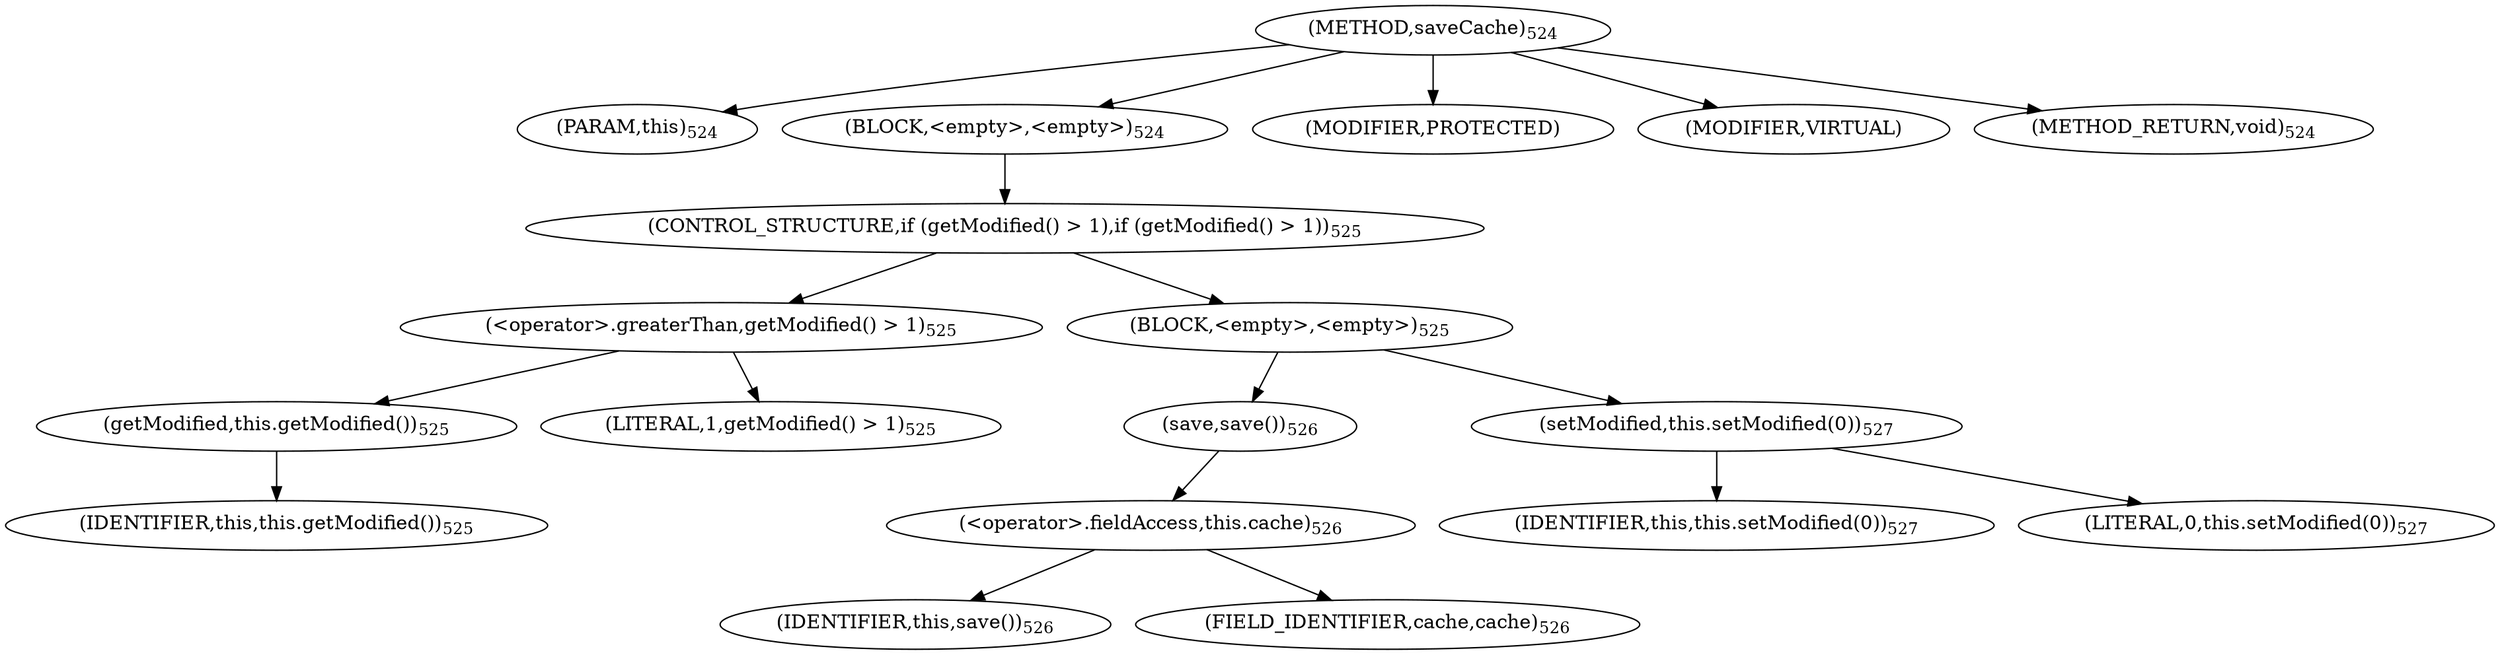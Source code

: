 digraph "saveCache" {  
"989" [label = <(METHOD,saveCache)<SUB>524</SUB>> ]
"47" [label = <(PARAM,this)<SUB>524</SUB>> ]
"990" [label = <(BLOCK,&lt;empty&gt;,&lt;empty&gt;)<SUB>524</SUB>> ]
"991" [label = <(CONTROL_STRUCTURE,if (getModified() &gt; 1),if (getModified() &gt; 1))<SUB>525</SUB>> ]
"992" [label = <(&lt;operator&gt;.greaterThan,getModified() &gt; 1)<SUB>525</SUB>> ]
"993" [label = <(getModified,this.getModified())<SUB>525</SUB>> ]
"46" [label = <(IDENTIFIER,this,this.getModified())<SUB>525</SUB>> ]
"994" [label = <(LITERAL,1,getModified() &gt; 1)<SUB>525</SUB>> ]
"995" [label = <(BLOCK,&lt;empty&gt;,&lt;empty&gt;)<SUB>525</SUB>> ]
"996" [label = <(save,save())<SUB>526</SUB>> ]
"997" [label = <(&lt;operator&gt;.fieldAccess,this.cache)<SUB>526</SUB>> ]
"998" [label = <(IDENTIFIER,this,save())<SUB>526</SUB>> ]
"999" [label = <(FIELD_IDENTIFIER,cache,cache)<SUB>526</SUB>> ]
"1000" [label = <(setModified,this.setModified(0))<SUB>527</SUB>> ]
"48" [label = <(IDENTIFIER,this,this.setModified(0))<SUB>527</SUB>> ]
"1001" [label = <(LITERAL,0,this.setModified(0))<SUB>527</SUB>> ]
"1002" [label = <(MODIFIER,PROTECTED)> ]
"1003" [label = <(MODIFIER,VIRTUAL)> ]
"1004" [label = <(METHOD_RETURN,void)<SUB>524</SUB>> ]
  "989" -> "47" 
  "989" -> "990" 
  "989" -> "1002" 
  "989" -> "1003" 
  "989" -> "1004" 
  "990" -> "991" 
  "991" -> "992" 
  "991" -> "995" 
  "992" -> "993" 
  "992" -> "994" 
  "993" -> "46" 
  "995" -> "996" 
  "995" -> "1000" 
  "996" -> "997" 
  "997" -> "998" 
  "997" -> "999" 
  "1000" -> "48" 
  "1000" -> "1001" 
}
